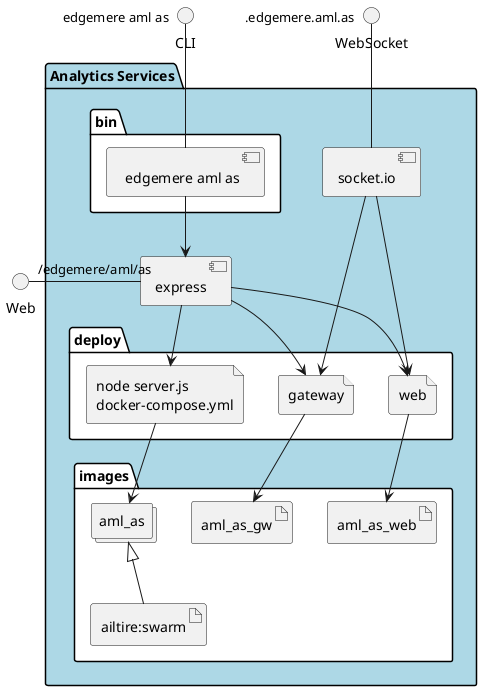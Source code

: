 @startuml
  interface CLI
  interface Web
  interface WebSocket
package "Analytics Services" #lightblue {
  component express as REST
  component socket.io as socket
  folder bin #ffffff {
    component " edgemere aml as" as binName
  }
  binName --> REST

  folder deploy #ffffff {
      file "node server.js\ndocker-compose.yml" as aml_as_container
      REST --> aml_as_container

  
    file "web" as web_container
    REST --> web_container
    socket ---> web_container
  
    file "gateway" as gateway_container
    REST --> gateway_container
    socket ---> gateway_container
  
  }
  folder images #ffffff {
    collections "aml_as" as aml_asimage
    artifact "ailtire:swarm" as ailtireswarm
    aml_asimage <|-- ailtireswarm
    aml_as_container --> aml_asimage

  
      artifact aml_as_web
      web_container --> aml_as_web
    
      artifact aml_as_gw
      gateway_container --> aml_as_gw
    
  }
}
CLI " edgemere aml as" -- binName
Web "/edgemere/aml/as" - REST
WebSocket ".edgemere.aml.as" -- socket

@enduml
